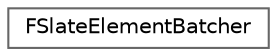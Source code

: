 digraph "Graphical Class Hierarchy"
{
 // INTERACTIVE_SVG=YES
 // LATEX_PDF_SIZE
  bgcolor="transparent";
  edge [fontname=Helvetica,fontsize=10,labelfontname=Helvetica,labelfontsize=10];
  node [fontname=Helvetica,fontsize=10,shape=box,height=0.2,width=0.4];
  rankdir="LR";
  Node0 [id="Node000000",label="FSlateElementBatcher",height=0.2,width=0.4,color="grey40", fillcolor="white", style="filled",URL="$db/da1/classFSlateElementBatcher.html",tooltip="A class which batches Slate elements for rendering."];
}
